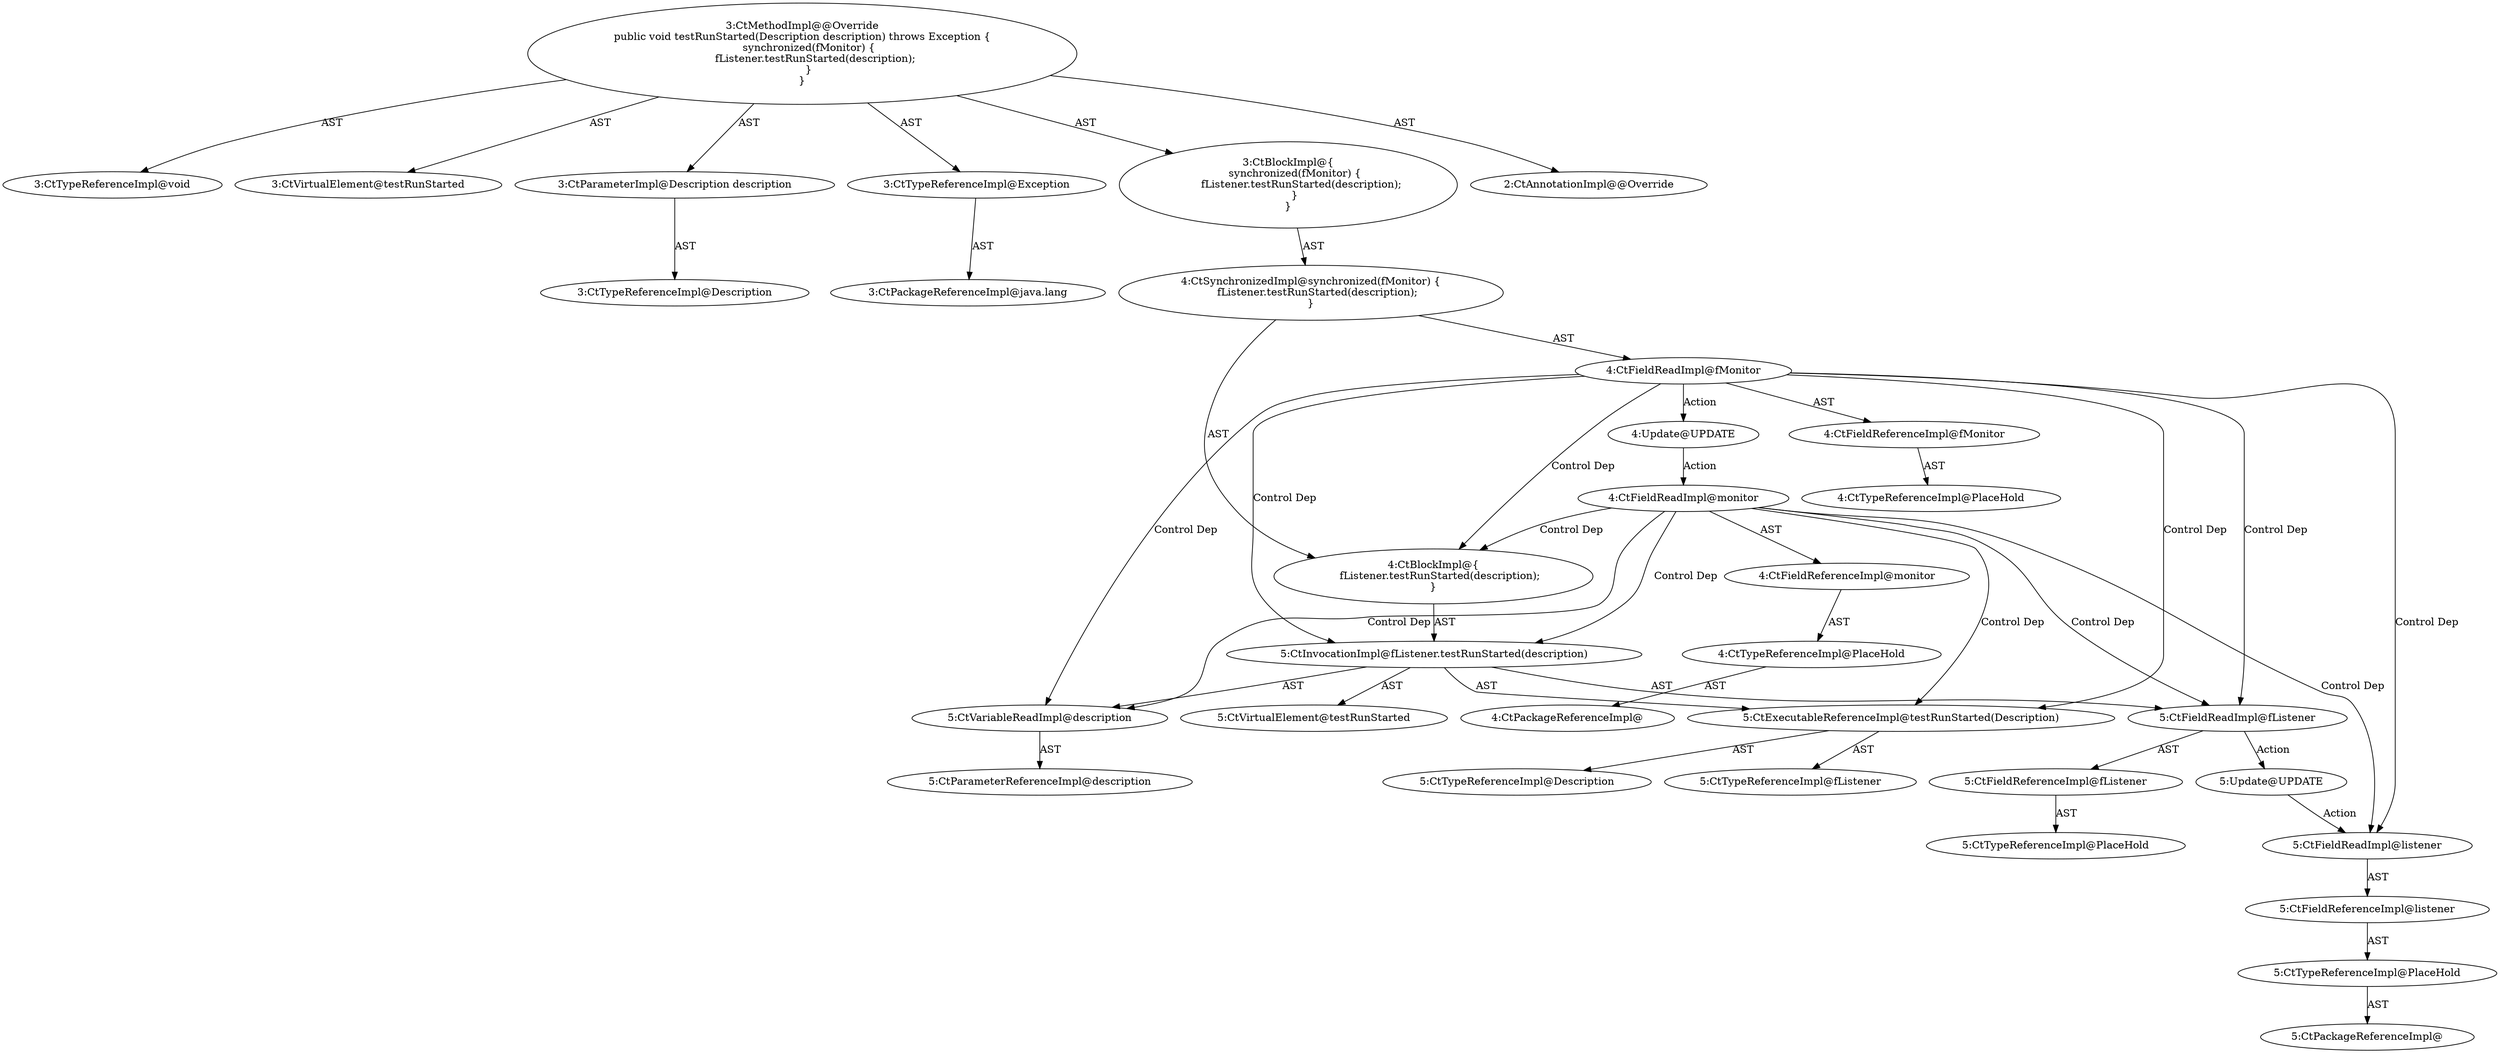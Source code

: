 digraph "testRunStarted#?,Description" {
0 [label="3:CtTypeReferenceImpl@void" shape=ellipse]
1 [label="3:CtVirtualElement@testRunStarted" shape=ellipse]
2 [label="3:CtParameterImpl@Description description" shape=ellipse]
3 [label="3:CtTypeReferenceImpl@Description" shape=ellipse]
4 [label="3:CtTypeReferenceImpl@Exception" shape=ellipse]
5 [label="3:CtPackageReferenceImpl@java.lang" shape=ellipse]
6 [label="4:CtFieldReferenceImpl@fMonitor" shape=ellipse]
7 [label="4:CtTypeReferenceImpl@PlaceHold" shape=ellipse]
8 [label="4:CtFieldReadImpl@fMonitor" shape=ellipse]
9 [label="5:CtExecutableReferenceImpl@testRunStarted(Description)" shape=ellipse]
10 [label="5:CtTypeReferenceImpl@fListener" shape=ellipse]
11 [label="5:CtTypeReferenceImpl@Description" shape=ellipse]
12 [label="5:CtVirtualElement@testRunStarted" shape=ellipse]
13 [label="5:CtFieldReferenceImpl@fListener" shape=ellipse]
14 [label="5:CtTypeReferenceImpl@PlaceHold" shape=ellipse]
15 [label="5:CtFieldReadImpl@fListener" shape=ellipse]
16 [label="5:CtVariableReadImpl@description" shape=ellipse]
17 [label="5:CtParameterReferenceImpl@description" shape=ellipse]
18 [label="5:CtInvocationImpl@fListener.testRunStarted(description)" shape=ellipse]
19 [label="4:CtBlockImpl@\{
    fListener.testRunStarted(description);
\}" shape=ellipse]
20 [label="4:CtSynchronizedImpl@synchronized(fMonitor) \{
    fListener.testRunStarted(description);
\}" shape=ellipse]
21 [label="3:CtBlockImpl@\{
    synchronized(fMonitor) \{
        fListener.testRunStarted(description);
    \}
\}" shape=ellipse]
22 [label="3:CtMethodImpl@@Override
public void testRunStarted(Description description) throws Exception \{
    synchronized(fMonitor) \{
        fListener.testRunStarted(description);
    \}
\}" shape=ellipse]
23 [label="2:CtAnnotationImpl@@Override" shape=ellipse]
24 [label="4:Update@UPDATE" shape=ellipse]
25 [label="4:CtPackageReferenceImpl@" shape=ellipse]
26 [label="4:CtTypeReferenceImpl@PlaceHold" shape=ellipse]
27 [label="4:CtFieldReferenceImpl@monitor" shape=ellipse]
28 [label="4:CtFieldReadImpl@monitor" shape=ellipse]
29 [label="5:Update@UPDATE" shape=ellipse]
30 [label="5:CtPackageReferenceImpl@" shape=ellipse]
31 [label="5:CtTypeReferenceImpl@PlaceHold" shape=ellipse]
32 [label="5:CtFieldReferenceImpl@listener" shape=ellipse]
33 [label="5:CtFieldReadImpl@listener" shape=ellipse]
2 -> 3 [label="AST"];
4 -> 5 [label="AST"];
6 -> 7 [label="AST"];
8 -> 6 [label="AST"];
8 -> 19 [label="Control Dep"];
8 -> 18 [label="Control Dep"];
8 -> 9 [label="Control Dep"];
8 -> 15 [label="Control Dep"];
8 -> 16 [label="Control Dep"];
8 -> 24 [label="Action"];
8 -> 33 [label="Control Dep"];
9 -> 10 [label="AST"];
9 -> 11 [label="AST"];
13 -> 14 [label="AST"];
15 -> 13 [label="AST"];
15 -> 29 [label="Action"];
16 -> 17 [label="AST"];
18 -> 12 [label="AST"];
18 -> 15 [label="AST"];
18 -> 9 [label="AST"];
18 -> 16 [label="AST"];
19 -> 18 [label="AST"];
20 -> 8 [label="AST"];
20 -> 19 [label="AST"];
21 -> 20 [label="AST"];
22 -> 1 [label="AST"];
22 -> 23 [label="AST"];
22 -> 0 [label="AST"];
22 -> 2 [label="AST"];
22 -> 4 [label="AST"];
22 -> 21 [label="AST"];
24 -> 28 [label="Action"];
26 -> 25 [label="AST"];
27 -> 26 [label="AST"];
28 -> 27 [label="AST"];
28 -> 33 [label="Control Dep"];
28 -> 19 [label="Control Dep"];
28 -> 18 [label="Control Dep"];
28 -> 9 [label="Control Dep"];
28 -> 15 [label="Control Dep"];
28 -> 16 [label="Control Dep"];
29 -> 33 [label="Action"];
31 -> 30 [label="AST"];
32 -> 31 [label="AST"];
33 -> 32 [label="AST"];
}